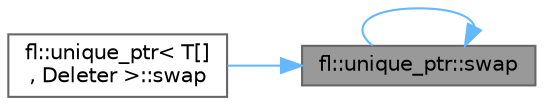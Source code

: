 digraph "fl::unique_ptr::swap"
{
 // INTERACTIVE_SVG=YES
 // LATEX_PDF_SIZE
  bgcolor="transparent";
  edge [fontname=Helvetica,fontsize=10,labelfontname=Helvetica,labelfontsize=10];
  node [fontname=Helvetica,fontsize=10,shape=box,height=0.2,width=0.4];
  rankdir="RL";
  Node1 [id="Node000001",label="fl::unique_ptr::swap",height=0.2,width=0.4,color="gray40", fillcolor="grey60", style="filled", fontcolor="black",tooltip=" "];
  Node1 -> Node1 [id="edge1_Node000001_Node000001",dir="back",color="steelblue1",style="solid",tooltip=" "];
  Node1 -> Node2 [id="edge2_Node000001_Node000002",dir="back",color="steelblue1",style="solid",tooltip=" "];
  Node2 [id="Node000002",label="fl::unique_ptr\< T[]\l, Deleter \>::swap",height=0.2,width=0.4,color="grey40", fillcolor="white", style="filled",URL="$df/dcd/classfl_1_1unique__ptr_3_01_t_0f_0e_00_01_deleter_01_4_a0dea4a5b6cb34b1dce61077fd1935354.html#a0dea4a5b6cb34b1dce61077fd1935354",tooltip=" "];
}
